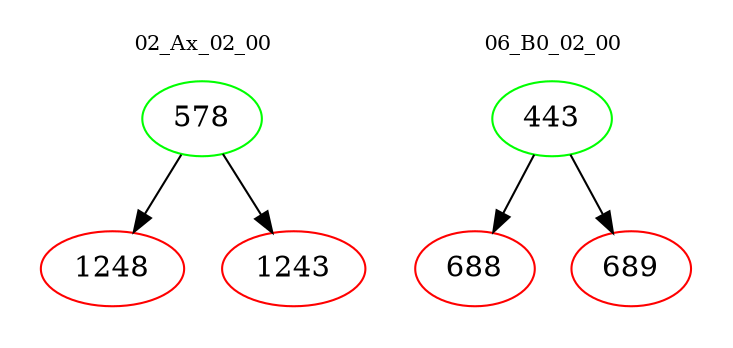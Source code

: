 digraph{
subgraph cluster_0 {
color = white
label = "02_Ax_02_00";
fontsize=10;
T0_578 [label="578", color="green"]
T0_578 -> T0_1248 [color="black"]
T0_1248 [label="1248", color="red"]
T0_578 -> T0_1243 [color="black"]
T0_1243 [label="1243", color="red"]
}
subgraph cluster_1 {
color = white
label = "06_B0_02_00";
fontsize=10;
T1_443 [label="443", color="green"]
T1_443 -> T1_688 [color="black"]
T1_688 [label="688", color="red"]
T1_443 -> T1_689 [color="black"]
T1_689 [label="689", color="red"]
}
}
